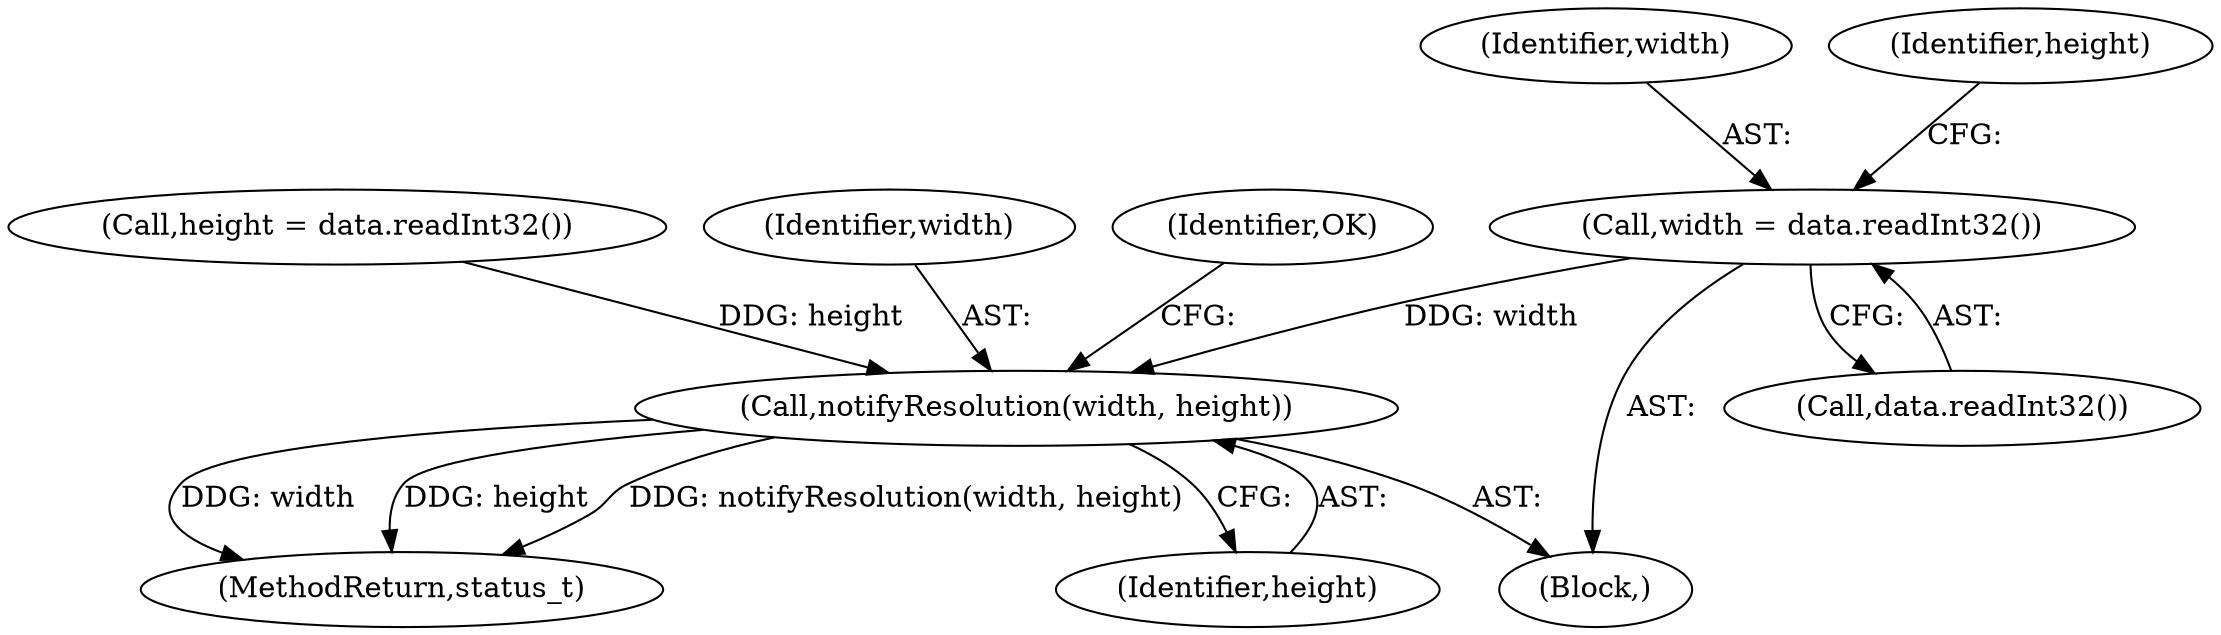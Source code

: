 digraph "0_Android_22f824feac43d5758f9a70b77f2aca840ba62c3b@API" {
"1000449" [label="(Call,width = data.readInt32())"];
"1000456" [label="(Call,notifyResolution(width, height))"];
"1000483" [label="(MethodReturn,status_t)"];
"1000453" [label="(Call,height = data.readInt32())"];
"1000457" [label="(Identifier,width)"];
"1000460" [label="(Identifier,OK)"];
"1000456" [label="(Call,notifyResolution(width, height))"];
"1000450" [label="(Identifier,width)"];
"1000458" [label="(Identifier,height)"];
"1000449" [label="(Call,width = data.readInt32())"];
"1000454" [label="(Identifier,height)"];
"1000443" [label="(Block,)"];
"1000451" [label="(Call,data.readInt32())"];
"1000449" -> "1000443"  [label="AST: "];
"1000449" -> "1000451"  [label="CFG: "];
"1000450" -> "1000449"  [label="AST: "];
"1000451" -> "1000449"  [label="AST: "];
"1000454" -> "1000449"  [label="CFG: "];
"1000449" -> "1000456"  [label="DDG: width"];
"1000456" -> "1000443"  [label="AST: "];
"1000456" -> "1000458"  [label="CFG: "];
"1000457" -> "1000456"  [label="AST: "];
"1000458" -> "1000456"  [label="AST: "];
"1000460" -> "1000456"  [label="CFG: "];
"1000456" -> "1000483"  [label="DDG: width"];
"1000456" -> "1000483"  [label="DDG: height"];
"1000456" -> "1000483"  [label="DDG: notifyResolution(width, height)"];
"1000453" -> "1000456"  [label="DDG: height"];
}
